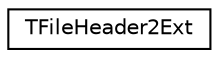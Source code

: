 digraph G
{
  edge [fontname="Helvetica",fontsize="10",labelfontname="Helvetica",labelfontsize="10"];
  node [fontname="Helvetica",fontsize="10",shape=record];
  rankdir="LR";
  Node1 [label="TFileHeader2Ext",height=0.2,width=0.4,color="black", fillcolor="white", style="filled",URL="$struct_t_file_header2_ext.html"];
}
